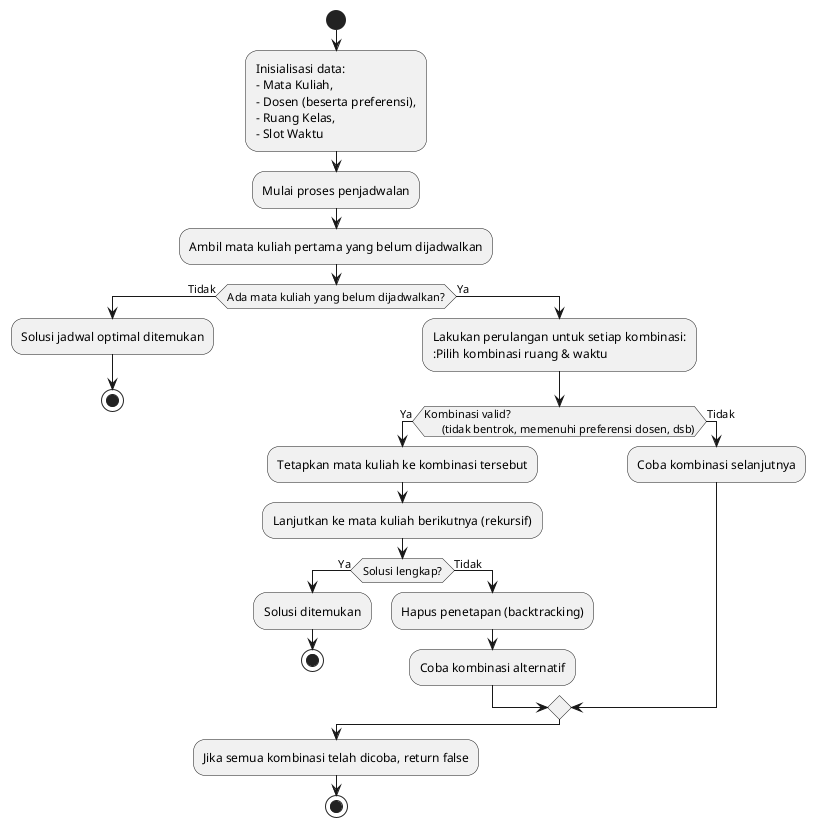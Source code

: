@startuml
start
:Inisialisasi data:
- Mata Kuliah,
- Dosen (beserta preferensi),
- Ruang Kelas,
- Slot Waktu;
:Mulai proses penjadwalan;
:Ambil mata kuliah pertama yang belum dijadwalkan;
if (Ada mata kuliah yang belum dijadwalkan?) then (Tidak)
  :Solusi jadwal optimal ditemukan;
  stop
else (Ya)
  :Lakukan perulangan untuk setiap kombinasi:
  :Pilih kombinasi ruang & waktu;
  if (Kombinasi valid? 
      (tidak bentrok, memenuhi preferensi dosen, dsb)) then (Ya)
    :Tetapkan mata kuliah ke kombinasi tersebut;
    :Lanjutkan ke mata kuliah berikutnya (rekursif);
    if (Solusi lengkap?) then (Ya)
      :Solusi ditemukan;
      stop
    else (Tidak)
      :Hapus penetapan (backtracking);
      :Coba kombinasi alternatif;
    endif
  else (Tidak)
    :Coba kombinasi selanjutnya;
  endif
endif
:Jika semua kombinasi telah dicoba, return false;
stop
@enduml
